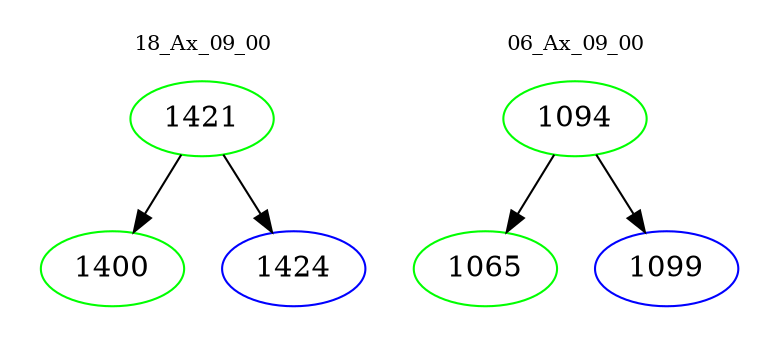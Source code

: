 digraph{
subgraph cluster_0 {
color = white
label = "18_Ax_09_00";
fontsize=10;
T0_1421 [label="1421", color="green"]
T0_1421 -> T0_1400 [color="black"]
T0_1400 [label="1400", color="green"]
T0_1421 -> T0_1424 [color="black"]
T0_1424 [label="1424", color="blue"]
}
subgraph cluster_1 {
color = white
label = "06_Ax_09_00";
fontsize=10;
T1_1094 [label="1094", color="green"]
T1_1094 -> T1_1065 [color="black"]
T1_1065 [label="1065", color="green"]
T1_1094 -> T1_1099 [color="black"]
T1_1099 [label="1099", color="blue"]
}
}
